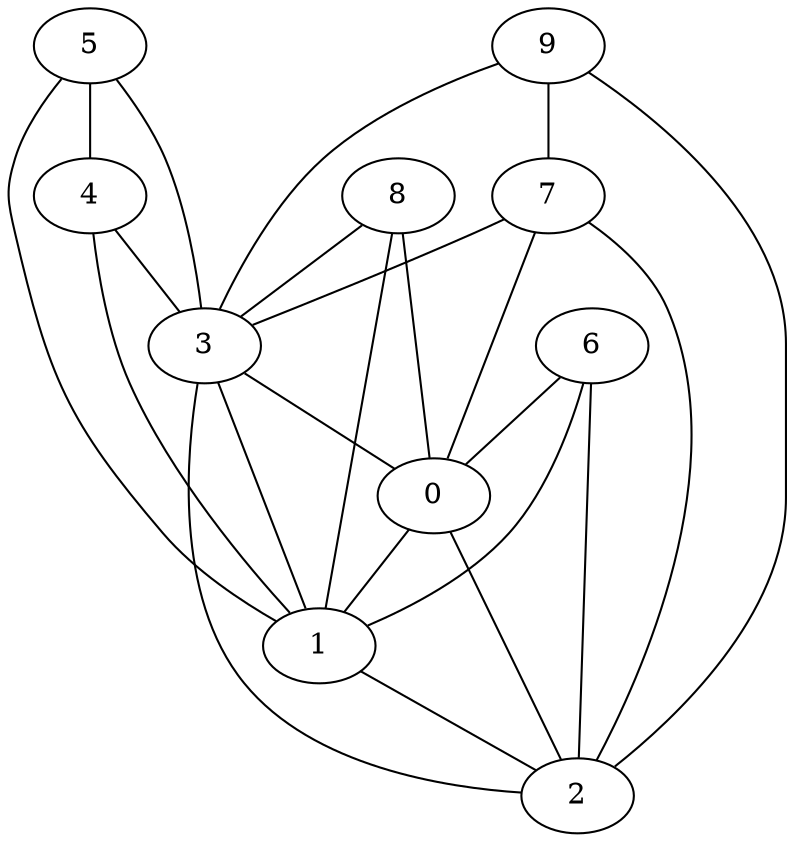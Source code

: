 graph {
    0 [ label = "0" ]
    1 [ label = "1" ]
    2 [ label = "2" ]
    3 [ label = "3" ]
    4 [ label = "4" ]
    5 [ label = "5" ]
    6 [ label = "6" ]
    7 [ label = "7" ]
    8 [ label = "8" ]
    9 [ label = "9" ]
    0 -- 1 [ ]
    0 -- 2 [ ]
    1 -- 2 [ ]
    3 -- 0 [ ]
    3 -- 1 [ ]
    3 -- 2 [ ]
    9 -- 7 [ ]
    4 -- 1 [ ]
    4 -- 3 [ ]
    5 -- 1 [ ]
    5 -- 3 [ ]
    5 -- 4 [ ]
    6 -- 0 [ ]
    6 -- 1 [ ]
    6 -- 2 [ ]
    7 -- 0 [ ]
    7 -- 2 [ ]
    7 -- 3 [ ]
    8 -- 0 [ ]
    8 -- 1 [ ]
    8 -- 3 [ ]
    9 -- 2 [ ]
    9 -- 3 [ ]
}

